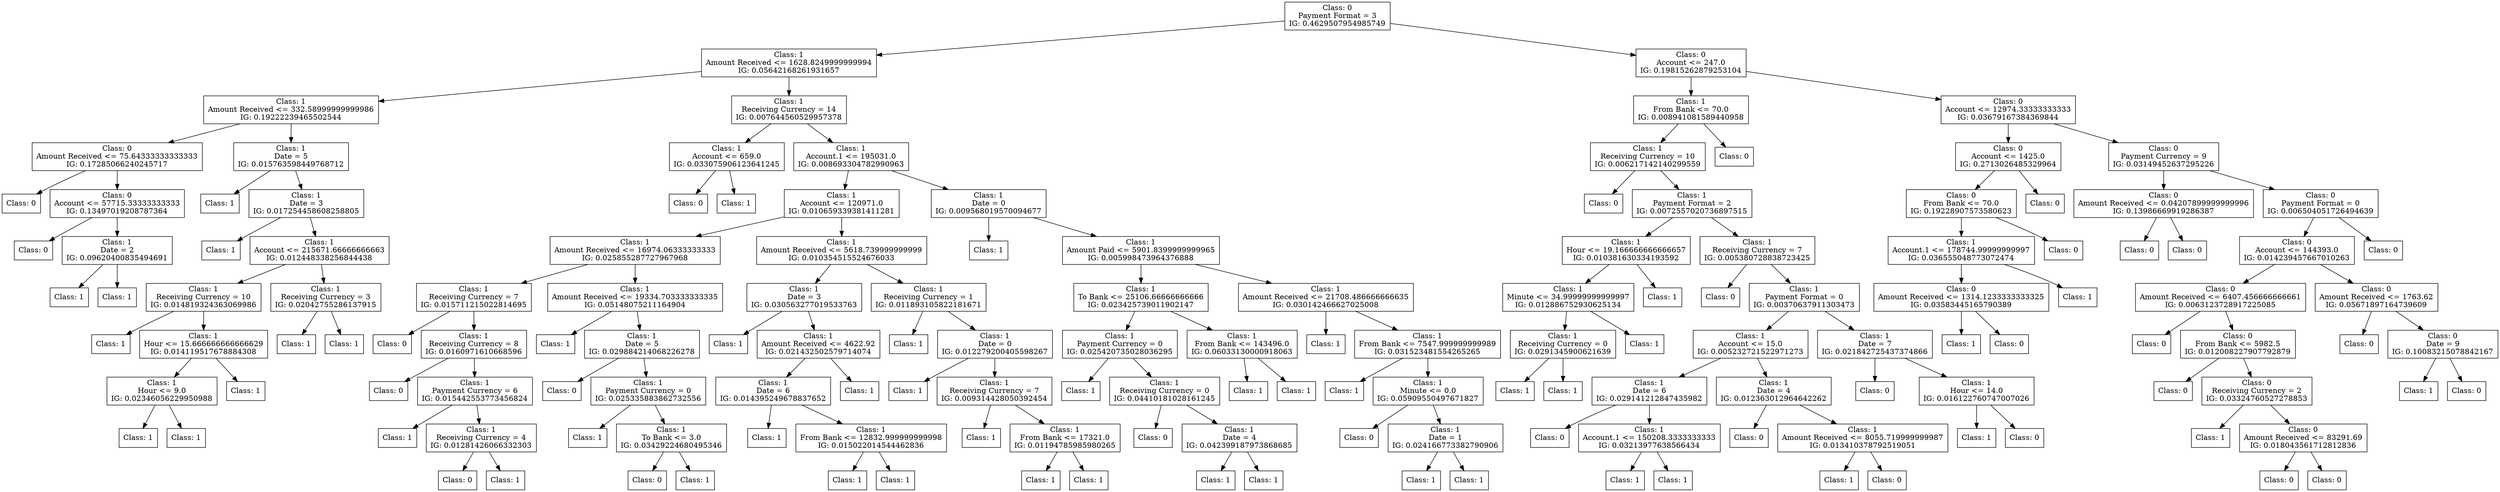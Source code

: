 digraph DecisionTree {
	rankdir=TD;
	node [shape=box];
	1647344094080 [label="Class: 0
Payment Format = 3
IG: 0.4629507954985749"];
	1646980901632 [label="Class: 1
Amount Received <= 1628.8249999999994
IG: 0.05642168261931657"];
	1647344094080 -> 1646980901632;
	1646980906720 [label="Class: 1
Amount Received <= 332.58999999999986
IG: 0.19222239465502544"];
	1646980901632 -> 1646980906720;
	1646980905376 [label="Class: 0
Amount Received <= 75.64333333333333
IG: 0.17285066240245717"];
	1646980906720 -> 1646980905376;
	1646980893472 [label="Class: 0
"];
	1646980905376 -> 1646980893472;
	1646980896112 [label="Class: 0
Account <= 57715.33333333333
IG: 0.13497019208787364"];
	1646980905376 -> 1646980896112;
	1646980895344 [label="Class: 0
"];
	1646980896112 -> 1646980895344;
	1646980901776 [label="Class: 1
Date = 2
IG: 0.09620400835494691"];
	1646980896112 -> 1646980901776;
	1646980906432 [label="Class: 1
"];
	1646980901776 -> 1646980906432;
	1646980894720 [label="Class: 1
"];
	1646980901776 -> 1646980894720;
	1646980898560 [label="Class: 1
Date = 5
IG: 0.015763598449768712"];
	1646980906720 -> 1646980898560;
	1646980900816 [label="Class: 1
"];
	1646980898560 -> 1646980900816;
	1646980905664 [label="Class: 1
Date = 3
IG: 0.017254458608258805"];
	1646980898560 -> 1646980905664;
	1646980892128 [label="Class: 1
"];
	1646980905664 -> 1646980892128;
	1646980904464 [label="Class: 1
Account <= 215671.66666666663
IG: 0.012448338256844438"];
	1646980905664 -> 1646980904464;
	1646980902496 [label="Class: 1
Receiving Currency = 10
IG: 0.014819324363069986"];
	1646980904464 -> 1646980902496;
	1646980893424 [label="Class: 1
"];
	1646980902496 -> 1646980893424;
	1646980905616 [label="Class: 1
Hour <= 15.666666666666629
IG: 0.014119517678884308"];
	1646980902496 -> 1646980905616;
	1646980902352 [label="Class: 1
Hour <= 9.0
IG: 0.02346056229950988"];
	1646980905616 -> 1646980902352;
	1646980897600 [label="Class: 1
"];
	1646980902352 -> 1646980897600;
	1646980891600 [label="Class: 1
"];
	1646980902352 -> 1646980891600;
	1646980904176 [label="Class: 1
"];
	1646980905616 -> 1646980904176;
	1646980901824 [label="Class: 1
Receiving Currency = 3
IG: 0.02042755286137915"];
	1646980904464 -> 1646980901824;
	1646980891264 [label="Class: 1
"];
	1646980901824 -> 1646980891264;
	1646980903840 [label="Class: 1
"];
	1646980901824 -> 1646980903840;
	1646980897312 [label="Class: 1
Receiving Currency = 14
IG: 0.007644560529957378"];
	1646980901632 -> 1646980897312;
	1646980905424 [label="Class: 1
Account <= 659.0
IG: 0.033075906123641245"];
	1646980897312 -> 1646980905424;
	1647340758848 [label="Class: 0
"];
	1646980905424 -> 1647340758848;
	1647340749056 [label="Class: 1
"];
	1646980905424 -> 1647340749056;
	1646980892320 [label="Class: 1
Account.1 <= 195031.0
IG: 0.008693304782990963"];
	1646980897312 -> 1646980892320;
	1646980899952 [label="Class: 1
Account <= 120971.0
IG: 0.010659339381411281"];
	1646980892320 -> 1646980899952;
	1646980900048 [label="Class: 1
Amount Received <= 16974.06333333333
IG: 0.025855287727967968"];
	1646980899952 -> 1646980900048;
	1646980895968 [label="Class: 1
Receiving Currency = 7
IG: 0.015711215022814695"];
	1646980900048 -> 1646980895968;
	1646980898272 [label="Class: 0
"];
	1646980895968 -> 1646980898272;
	1646980902400 [label="Class: 1
Receiving Currency = 8
IG: 0.0160971610668596"];
	1646980895968 -> 1646980902400;
	1646980902304 [label="Class: 0
"];
	1646980902400 -> 1646980902304;
	1646980894048 [label="Class: 1
Payment Currency = 6
IG: 0.015442553773456824"];
	1646980902400 -> 1646980894048;
	1646980901584 [label="Class: 1
"];
	1646980894048 -> 1646980901584;
	1646980901440 [label="Class: 1
Receiving Currency = 4
IG: 0.01281426066332303"];
	1646980894048 -> 1646980901440;
	1646980899520 [label="Class: 0
"];
	1646980901440 -> 1646980899520;
	1646980903504 [label="Class: 1
"];
	1646980901440 -> 1646980903504;
	1646980900528 [label="Class: 1
Amount Received <= 19334.703333333335
IG: 0.05148075211164904"];
	1646980900048 -> 1646980900528;
	1646981411072 [label="Class: 1
"];
	1646980900528 -> 1646981411072;
	1646981403008 [label="Class: 1
Date = 5
IG: 0.029884214068226278"];
	1646980900528 -> 1646981403008;
	1646981409488 [label="Class: 0
"];
	1646981403008 -> 1646981409488;
	1646981401712 [label="Class: 1
Payment Currency = 0
IG: 0.025335883862732556"];
	1646981403008 -> 1646981401712;
	1646981400560 [label="Class: 1
"];
	1646981401712 -> 1646981400560;
	1646981408192 [label="Class: 1
To Bank <= 3.0
IG: 0.03429224680495346"];
	1646981401712 -> 1646981408192;
	1646981410880 [label="Class: 0
"];
	1646981408192 -> 1646981410880;
	1646981401760 [label="Class: 1
"];
	1646981408192 -> 1646981401760;
	1646980899376 [label="Class: 1
Amount Received <= 5618.739999999999
IG: 0.010354515524676033"];
	1646980899952 -> 1646980899376;
	1646981405648 [label="Class: 1
Date = 3
IG: 0.030563277019533763"];
	1646980899376 -> 1646981405648;
	1646981410160 [label="Class: 1
"];
	1646981405648 -> 1646981410160;
	1646981407616 [label="Class: 1
Amount Received <= 4622.92
IG: 0.021432502579714074"];
	1646981405648 -> 1646981407616;
	1646981409680 [label="Class: 1
Date = 6
IG: 0.014395249678837652"];
	1646981407616 -> 1646981409680;
	1646981408624 [label="Class: 1
"];
	1646981409680 -> 1646981408624;
	1646981406176 [label="Class: 1
From Bank <= 12832.999999999998
IG: 0.015022014544462836"];
	1646981409680 -> 1646981406176;
	1646981409872 [label="Class: 1
"];
	1646981406176 -> 1646981409872;
	1646981407040 [label="Class: 1
"];
	1646981406176 -> 1646981407040;
	1646981409776 [label="Class: 1
"];
	1646981407616 -> 1646981409776;
	1646981406272 [label="Class: 1
Receiving Currency = 1
IG: 0.011893105822181671"];
	1646980899376 -> 1646981406272;
	1646981410208 [label="Class: 1
"];
	1646981406272 -> 1646981410208;
	1646981408144 [label="Class: 1
Date = 0
IG: 0.012279200405598267"];
	1646981406272 -> 1646981408144;
	1646981411120 [label="Class: 1
"];
	1646981408144 -> 1646981411120;
	1646981404736 [label="Class: 1
Receiving Currency = 7
IG: 0.009314428050392454"];
	1646981408144 -> 1646981404736;
	1646980892176 [label="Class: 1
"];
	1646981404736 -> 1646980892176;
	1646981403440 [label="Class: 1
From Bank <= 17321.0
IG: 0.01194785985980265"];
	1646981404736 -> 1646981403440;
	1646981406320 [label="Class: 1
"];
	1646981403440 -> 1646981406320;
	1646981410976 [label="Class: 1
"];
	1646981403440 -> 1646981410976;
	1646980903024 [label="Class: 1
Date = 0
IG: 0.009568019570094677"];
	1646980892320 -> 1646980903024;
	1646981402000 [label="Class: 1
"];
	1646980903024 -> 1646981402000;
	1646981411312 [label="Class: 1
Amount Paid <= 5901.8399999999965
IG: 0.005998473964376888"];
	1646980903024 -> 1646981411312;
	1646981407520 [label="Class: 1
To Bank <= 25106.66666666666
IG: 0.023425739011902147"];
	1646981411312 -> 1646981407520;
	1646981409008 [label="Class: 1
Payment Currency = 0
IG: 0.025420735028036295"];
	1646981407520 -> 1646981409008;
	1646981406032 [label="Class: 1
"];
	1646981409008 -> 1646981406032;
	1646981407376 [label="Class: 1
Receiving Currency = 0
IG: 0.04410181028161245"];
	1646981409008 -> 1646981407376;
	1646981402528 [label="Class: 0
"];
	1646981407376 -> 1646981402528;
	1646981411024 [label="Class: 1
Date = 4
IG: 0.042399187973868685"];
	1646981407376 -> 1646981411024;
	1646981410592 [label="Class: 1
"];
	1646981411024 -> 1646981410592;
	1646981399888 [label="Class: 1
"];
	1646981411024 -> 1646981399888;
	1646981403968 [label="Class: 1
From Bank <= 143496.0
IG: 0.06033130000918063"];
	1646981407520 -> 1646981403968;
	1646981407232 [label="Class: 1
"];
	1646981403968 -> 1646981407232;
	1646981401904 [label="Class: 1
"];
	1646981403968 -> 1646981401904;
	1646981409824 [label="Class: 1
Amount Received <= 21708.486666666635
IG: 0.030142466627025008"];
	1646981411312 -> 1646981409824;
	1646981409152 [label="Class: 1
"];
	1646981409824 -> 1646981409152;
	1646981409728 [label="Class: 1
From Bank <= 7547.999999999989
IG: 0.031523481554265265"];
	1646981409824 -> 1646981409728;
	1646981409920 [label="Class: 1
"];
	1646981409728 -> 1646981409920;
	1646981400848 [label="Class: 1
Minute <= 0.0
IG: 0.05909550497671827"];
	1646981409728 -> 1646981400848;
	1646981405408 [label="Class: 0
"];
	1646981400848 -> 1646981405408;
	1646981405312 [label="Class: 1
Date = 1
IG: 0.024166773382790906"];
	1646981400848 -> 1646981405312;
	1646981407712 [label="Class: 1
"];
	1646981405312 -> 1646981407712;
	1646981401184 [label="Class: 1
"];
	1646981405312 -> 1646981401184;
	1646980902976 [label="Class: 0
Account <= 247.0
IG: 0.19815262879253104"];
	1647344094080 -> 1646980902976;
	1646981401664 [label="Class: 1
From Bank <= 70.0
IG: 0.008941081589440958"];
	1646980902976 -> 1646981401664;
	1646981408048 [label="Class: 1
Receiving Currency = 10
IG: 0.006217142140299559"];
	1646981401664 -> 1646981408048;
	1646981404016 [label="Class: 0
"];
	1646981408048 -> 1646981404016;
	1646981410928 [label="Class: 1
Payment Format = 2
IG: 0.0072557020736897515"];
	1646981408048 -> 1646981410928;
	1646981410448 [label="Class: 1
Hour <= 19.166666666666657
IG: 0.010381630334193592"];
	1646981410928 -> 1646981410448;
	1646981399552 [label="Class: 1
Minute <= 34.99999999999997
IG: 0.012886752930625134"];
	1646981410448 -> 1646981399552;
	1646981402864 [label="Class: 1
Receiving Currency = 0
IG: 0.0291345900621639"];
	1646981399552 -> 1646981402864;
	1646981398592 [label="Class: 1
"];
	1646981402864 -> 1646981398592;
	1646981408480 [label="Class: 1
"];
	1646981402864 -> 1646981408480;
	1646981407760 [label="Class: 1
"];
	1646981399552 -> 1646981407760;
	1646981399600 [label="Class: 1
"];
	1646981410448 -> 1646981399600;
	1646981398736 [label="Class: 1
Receiving Currency = 7
IG: 0.005380728838723425"];
	1646981410928 -> 1646981398736;
	1646981400704 [label="Class: 0
"];
	1646981398736 -> 1646981400704;
	1646981398688 [label="Class: 1
Payment Format = 0
IG: 0.00370637911303473"];
	1646981398736 -> 1646981398688;
	1646981401328 [label="Class: 1
Account <= 15.0
IG: 0.005232721522971273"];
	1646981398688 -> 1646981401328;
	1646981403104 [label="Class: 1
Date = 6
IG: 0.029141212847435982"];
	1646981401328 -> 1646981403104;
	1646981401136 [label="Class: 0
"];
	1646981403104 -> 1646981401136;
	1646981404928 [label="Class: 1
Account.1 <= 150208.3333333333
IG: 0.03213977638566434"];
	1646981403104 -> 1646981404928;
	1646981411744 [label="Class: 1
"];
	1646981404928 -> 1646981411744;
	1646981412992 [label="Class: 1
"];
	1646981404928 -> 1646981412992;
	1646981412464 [label="Class: 1
Date = 4
IG: 0.012363012964642262"];
	1646981401328 -> 1646981412464;
	1646981404256 [label="Class: 0
"];
	1646981412464 -> 1646981404256;
	1646981413040 [label="Class: 1
Amount Received <= 8055.719999999987
IG: 0.013410378792519051"];
	1646981412464 -> 1646981413040;
	1646981410352 [label="Class: 1
"];
	1646981413040 -> 1646981410352;
	1646981399072 [label="Class: 0
"];
	1646981413040 -> 1646981399072;
	1646981403488 [label="Class: 1
Date = 7
IG: 0.021842725437374866"];
	1646981398688 -> 1646981403488;
	1646981399408 [label="Class: 0
"];
	1646981403488 -> 1646981399408;
	1646981414000 [label="Class: 1
Hour <= 14.0
IG: 0.016122760747007026"];
	1646981403488 -> 1646981414000;
	1646981412704 [label="Class: 1
"];
	1646981414000 -> 1646981412704;
	1646981400224 [label="Class: 0
"];
	1646981414000 -> 1646981400224;
	1646981400752 [label="Class: 0
"];
	1646981401664 -> 1646981400752;
	1646981403344 [label="Class: 0
Account <= 12974.33333333333
IG: 0.03679167384369844"];
	1646980902976 -> 1646981403344;
	1646981398784 [label="Class: 0
Account <= 1425.0
IG: 0.2713026485329964"];
	1646981403344 -> 1646981398784;
	1646981414624 [label="Class: 0
From Bank <= 70.0
IG: 0.19228907573580623"];
	1646981398784 -> 1646981414624;
	1646981414240 [label="Class: 1
Account.1 <= 178744.99999999997
IG: 0.036555048773072474"];
	1646981414624 -> 1646981414240;
	1646981413376 [label="Class: 0
Amount Received <= 1314.1233333333325
IG: 0.03583445165790389"];
	1646981414240 -> 1646981413376;
	1646981409104 [label="Class: 1
"];
	1646981413376 -> 1646981409104;
	1646981410784 [label="Class: 0
"];
	1646981413376 -> 1646981410784;
	1646981411600 [label="Class: 1
"];
	1646981414240 -> 1646981411600;
	1646981412080 [label="Class: 0
"];
	1646981414624 -> 1646981412080;
	1646981399120 [label="Class: 0
"];
	1646981398784 -> 1646981399120;
	1646981410736 [label="Class: 0
Payment Currency = 9
IG: 0.03149452637295226"];
	1646981403344 -> 1646981410736;
	1646981411552 [label="Class: 0
Amount Received <= 0.04207899999999996
IG: 0.13986669919286387"];
	1646981410736 -> 1646981411552;
	1646981406224 [label="Class: 0
"];
	1646981411552 -> 1646981406224;
	1646981413664 [label="Class: 0
"];
	1646981411552 -> 1646981413664;
	1646981411888 [label="Class: 0
Payment Format = 0
IG: 0.006504051726494639"];
	1646981410736 -> 1646981411888;
	1646981413520 [label="Class: 0
Account <= 144393.0
IG: 0.014239457667010263"];
	1646981411888 -> 1646981413520;
	1646981414144 [label="Class: 0
Amount Received <= 6407.456666666661
IG: 0.0063123728917225085"];
	1646981413520 -> 1646981414144;
	1646981411840 [label="Class: 0
"];
	1646981414144 -> 1646981411840;
	1646981408720 [label="Class: 0
From Bank <= 5982.5
IG: 0.012008227907792879"];
	1646981414144 -> 1646981408720;
	1646981407568 [label="Class: 0
"];
	1646981408720 -> 1646981407568;
	1646981401952 [label="Class: 0
Receiving Currency = 2
IG: 0.03324760527278853"];
	1646981408720 -> 1646981401952;
	1646981412896 [label="Class: 1
"];
	1646981401952 -> 1646981412896;
	1646981411408 [label="Class: 0
Amount Received <= 83291.69
IG: 0.018043561712812836"];
	1646981401952 -> 1646981411408;
	1647340716960 [label="Class: 0
"];
	1646981411408 -> 1647340716960;
	1647340716912 [label="Class: 0
"];
	1646981411408 -> 1647340716912;
	1646981408864 [label="Class: 0
Amount Received <= 1763.62
IG: 0.05671897164739609"];
	1646981413520 -> 1646981408864;
	1647340716384 [label="Class: 0
"];
	1646981408864 -> 1647340716384;
	1647340716816 [label="Class: 0
Date = 9
IG: 0.10083215078842167"];
	1646981408864 -> 1647340716816;
	1647340716576 [label="Class: 1
"];
	1647340716816 -> 1647340716576;
	1647340717392 [label="Class: 0
"];
	1647340716816 -> 1647340717392;
	1646981410832 [label="Class: 0
"];
	1646981411888 -> 1646981410832;
}
